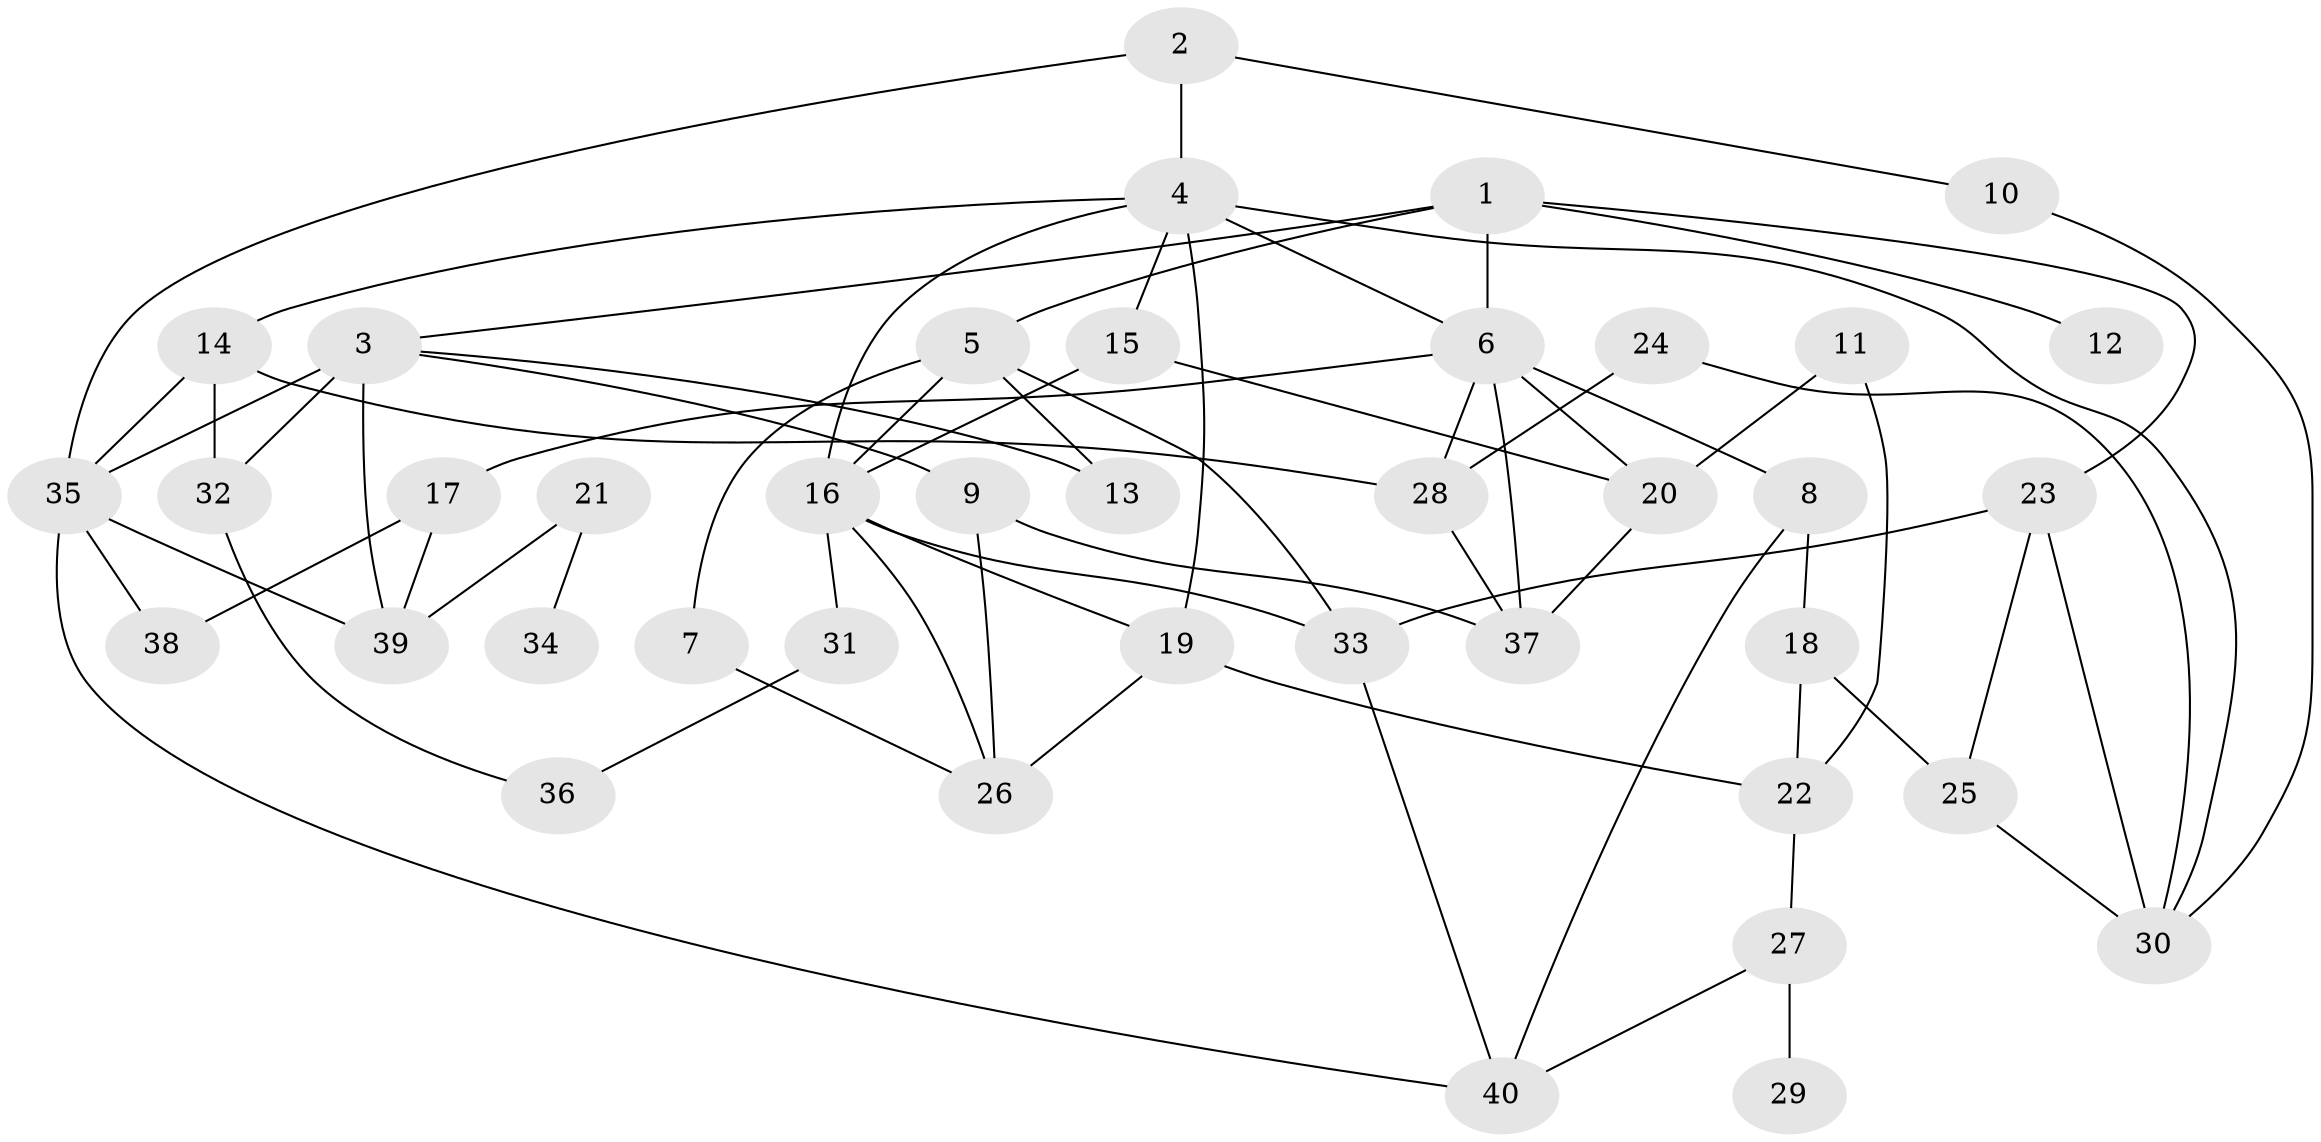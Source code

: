 // original degree distribution, {8: 0.02531645569620253, 4: 0.10126582278481013, 5: 0.0759493670886076, 6: 0.0379746835443038, 3: 0.22784810126582278, 2: 0.27848101265822783, 1: 0.24050632911392406, 7: 0.012658227848101266}
// Generated by graph-tools (version 1.1) at 2025/01/03/09/25 03:01:05]
// undirected, 40 vertices, 70 edges
graph export_dot {
graph [start="1"]
  node [color=gray90,style=filled];
  1;
  2;
  3;
  4;
  5;
  6;
  7;
  8;
  9;
  10;
  11;
  12;
  13;
  14;
  15;
  16;
  17;
  18;
  19;
  20;
  21;
  22;
  23;
  24;
  25;
  26;
  27;
  28;
  29;
  30;
  31;
  32;
  33;
  34;
  35;
  36;
  37;
  38;
  39;
  40;
  1 -- 3 [weight=1.0];
  1 -- 5 [weight=1.0];
  1 -- 6 [weight=1.0];
  1 -- 12 [weight=1.0];
  1 -- 23 [weight=1.0];
  2 -- 4 [weight=1.0];
  2 -- 10 [weight=1.0];
  2 -- 35 [weight=1.0];
  3 -- 9 [weight=1.0];
  3 -- 13 [weight=1.0];
  3 -- 32 [weight=1.0];
  3 -- 35 [weight=1.0];
  3 -- 39 [weight=2.0];
  4 -- 6 [weight=1.0];
  4 -- 14 [weight=1.0];
  4 -- 15 [weight=1.0];
  4 -- 16 [weight=1.0];
  4 -- 19 [weight=1.0];
  4 -- 30 [weight=1.0];
  5 -- 7 [weight=1.0];
  5 -- 13 [weight=1.0];
  5 -- 16 [weight=1.0];
  5 -- 33 [weight=1.0];
  6 -- 8 [weight=1.0];
  6 -- 17 [weight=1.0];
  6 -- 20 [weight=1.0];
  6 -- 28 [weight=1.0];
  6 -- 37 [weight=1.0];
  7 -- 26 [weight=1.0];
  8 -- 18 [weight=1.0];
  8 -- 40 [weight=1.0];
  9 -- 26 [weight=1.0];
  9 -- 37 [weight=1.0];
  10 -- 30 [weight=1.0];
  11 -- 20 [weight=1.0];
  11 -- 22 [weight=1.0];
  14 -- 28 [weight=1.0];
  14 -- 32 [weight=1.0];
  14 -- 35 [weight=1.0];
  15 -- 16 [weight=1.0];
  15 -- 20 [weight=1.0];
  16 -- 19 [weight=1.0];
  16 -- 26 [weight=1.0];
  16 -- 31 [weight=1.0];
  16 -- 33 [weight=1.0];
  17 -- 38 [weight=1.0];
  17 -- 39 [weight=1.0];
  18 -- 22 [weight=1.0];
  18 -- 25 [weight=1.0];
  19 -- 22 [weight=1.0];
  19 -- 26 [weight=1.0];
  20 -- 37 [weight=1.0];
  21 -- 34 [weight=1.0];
  21 -- 39 [weight=1.0];
  22 -- 27 [weight=1.0];
  23 -- 25 [weight=1.0];
  23 -- 30 [weight=1.0];
  23 -- 33 [weight=1.0];
  24 -- 28 [weight=1.0];
  24 -- 30 [weight=1.0];
  25 -- 30 [weight=1.0];
  27 -- 29 [weight=1.0];
  27 -- 40 [weight=1.0];
  28 -- 37 [weight=1.0];
  31 -- 36 [weight=1.0];
  32 -- 36 [weight=1.0];
  33 -- 40 [weight=1.0];
  35 -- 38 [weight=1.0];
  35 -- 39 [weight=1.0];
  35 -- 40 [weight=1.0];
}
